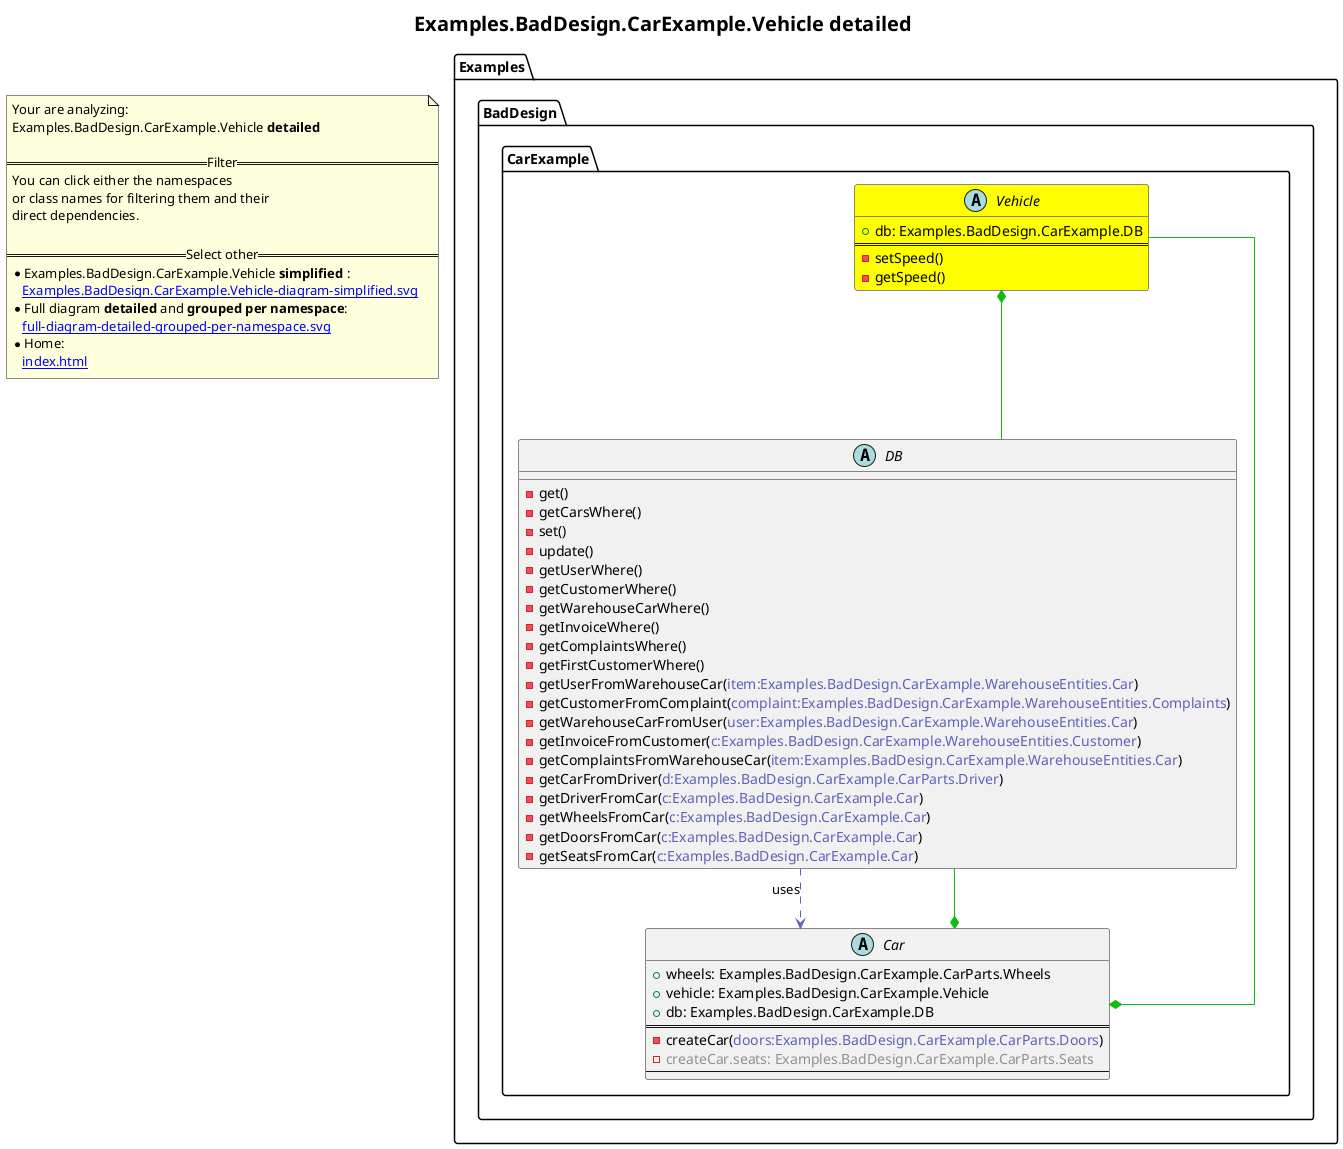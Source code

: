 @startuml
skinparam linetype ortho
title <size:20>Examples.BadDesign.CarExample.Vehicle **detailed** </size>
note "Your are analyzing:\nExamples.BadDesign.CarExample.Vehicle **detailed** \n\n==Filter==\nYou can click either the namespaces \nor class names for filtering them and their\ndirect dependencies.\n\n==Select other==\n* Examples.BadDesign.CarExample.Vehicle **simplified** :\n   [[Examples.BadDesign.CarExample.Vehicle-diagram-simplified.svg]]\n* Full diagram **detailed** and **grouped per namespace**:\n   [[full-diagram-detailed-grouped-per-namespace.svg]]\n* Home:\n   [[index.html]]" as FloatingNote
    abstract class Examples.BadDesign.CarExample.Vehicle [[Examples.BadDesign.CarExample.Vehicle-diagram-detailed.svg]] #yellow {
      + db: Examples.BadDesign.CarExample.DB
==
      - setSpeed(<font color="6060BB"></font>)
      - getSpeed(<font color="6060BB"></font>)
    }
    abstract class Examples.BadDesign.CarExample.DB [[Examples.BadDesign.CarExample.DB-diagram-detailed.svg]]  {
      - get(<font color="6060BB"></font>)
      - getCarsWhere(<font color="6060BB"></font>)
      - set(<font color="6060BB"></font>)
      - update(<font color="6060BB"></font>)
      - getUserWhere(<font color="6060BB"></font>)
      - getCustomerWhere(<font color="6060BB"></font>)
      - getWarehouseCarWhere(<font color="6060BB"></font>)
      - getInvoiceWhere(<font color="6060BB"></font>)
      - getComplaintsWhere(<font color="6060BB"></font>)
      - getFirstCustomerWhere(<font color="6060BB"></font>)
      - getUserFromWarehouseCar(<font color="6060BB">item:Examples.BadDesign.CarExample.WarehouseEntities.Car</font>)
      - getCustomerFromComplaint(<font color="6060BB">complaint:Examples.BadDesign.CarExample.WarehouseEntities.Complaints</font>)
      - getWarehouseCarFromUser(<font color="6060BB">user:Examples.BadDesign.CarExample.WarehouseEntities.Car</font>)
      - getInvoiceFromCustomer(<font color="6060BB">c:Examples.BadDesign.CarExample.WarehouseEntities.Customer</font>)
      - getComplaintsFromWarehouseCar(<font color="6060BB">item:Examples.BadDesign.CarExample.WarehouseEntities.Car</font>)
      - getCarFromDriver(<font color="6060BB">d:Examples.BadDesign.CarExample.CarParts.Driver</font>)
      - getDriverFromCar(<font color="6060BB">c:Examples.BadDesign.CarExample.Car</font>)
      - getWheelsFromCar(<font color="6060BB">c:Examples.BadDesign.CarExample.Car</font>)
      - getDoorsFromCar(<font color="6060BB">c:Examples.BadDesign.CarExample.Car</font>)
      - getSeatsFromCar(<font color="6060BB">c:Examples.BadDesign.CarExample.Car</font>)
    }
    abstract class Examples.BadDesign.CarExample.Car [[Examples.BadDesign.CarExample.Car-diagram-detailed.svg]]  {
      + wheels: Examples.BadDesign.CarExample.CarParts.Wheels
      + vehicle: Examples.BadDesign.CarExample.Vehicle
      + db: Examples.BadDesign.CarExample.DB
==
      - createCar(<font color="6060BB">doors:Examples.BadDesign.CarExample.CarParts.Doors</font>)
      - <font color="909090">createCar.seats: Examples.BadDesign.CarExample.CarParts.Seats</font>
--
    }
 ' *************************************** 
 ' *************************************** 
 ' *************************************** 
' Class relations extracted from namespace:
' Examples.BadDesign.CarExample
Examples.BadDesign.CarExample.Vehicle *-[#10BB10]- Examples.BadDesign.CarExample.DB 
Examples.BadDesign.CarExample.DB .[#6060BB].> Examples.BadDesign.CarExample.Car  : uses 
Examples.BadDesign.CarExample.Car *-[#10BB10]- Examples.BadDesign.CarExample.Vehicle 
Examples.BadDesign.CarExample.Car *-[#10BB10]- Examples.BadDesign.CarExample.DB 
@enduml
